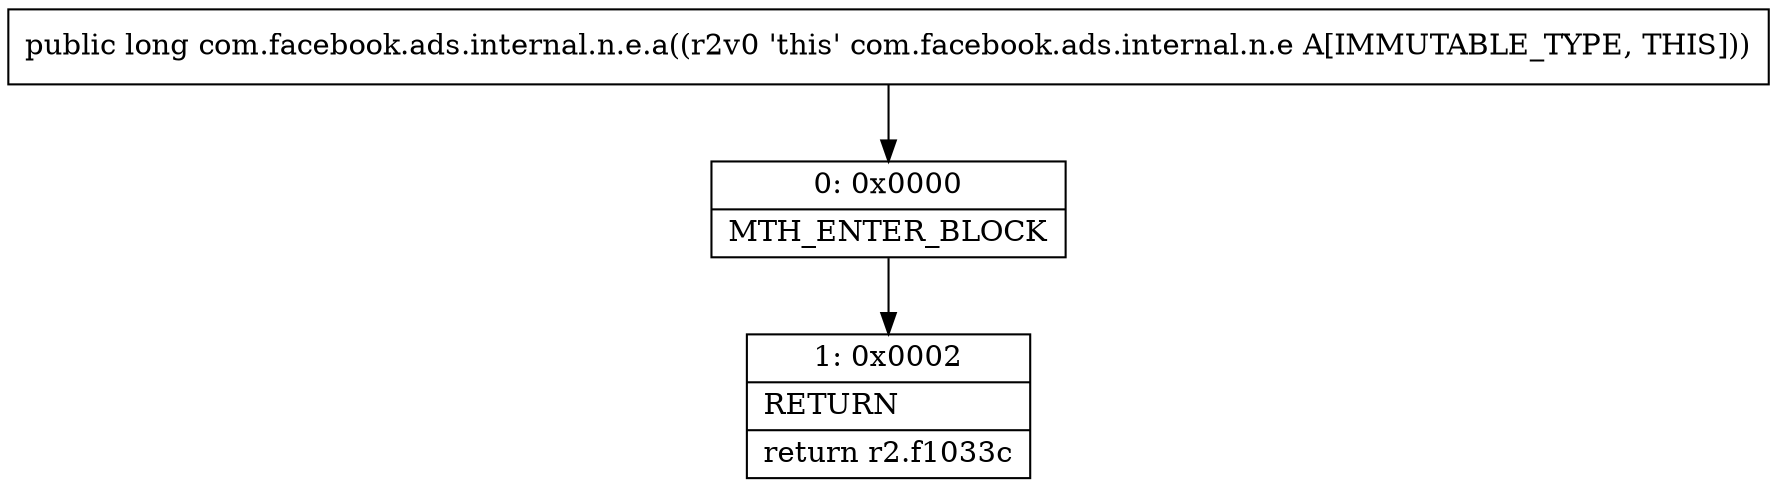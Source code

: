 digraph "CFG forcom.facebook.ads.internal.n.e.a()J" {
Node_0 [shape=record,label="{0\:\ 0x0000|MTH_ENTER_BLOCK\l}"];
Node_1 [shape=record,label="{1\:\ 0x0002|RETURN\l|return r2.f1033c\l}"];
MethodNode[shape=record,label="{public long com.facebook.ads.internal.n.e.a((r2v0 'this' com.facebook.ads.internal.n.e A[IMMUTABLE_TYPE, THIS])) }"];
MethodNode -> Node_0;
Node_0 -> Node_1;
}

